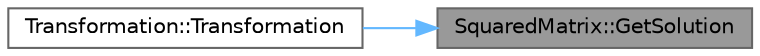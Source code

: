digraph "SquaredMatrix::GetSolution"
{
 // LATEX_PDF_SIZE
  bgcolor="transparent";
  edge [fontname=Helvetica,fontsize=10,labelfontname=Helvetica,labelfontsize=10];
  node [fontname=Helvetica,fontsize=10,shape=box,height=0.2,width=0.9];
  rankdir="RL";
  Node1 [label="SquaredMatrix::GetSolution",height=0.2,width=0.4,color="gray40", fillcolor="grey60", style="filled", fontcolor="black",tooltip="Find solution of linear equations."];
  Node1 -> Node2 [dir="back",color="steelblue1",style="solid"];
  Node2 [label="Transformation::Transformation",height=0.2,width=0.4,color="grey40", fillcolor="white", style="filled",URL="$class_transformation.html#a5b23f62e7697c24191cbadede00b875a",tooltip="Construct transformation from movement of 4 points."];
}
